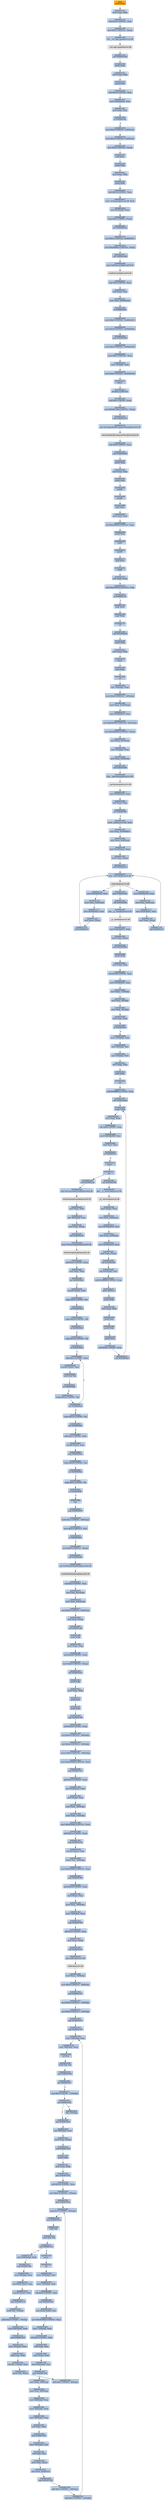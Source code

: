digraph G {
node[shape=rectangle,style=filled,fillcolor=lightsteelblue,color=lightsteelblue]
bgcolor="transparent"
a0x00401140pushl_ebp[label="start\npushl %ebp",color="lightgrey",fillcolor="orange"];
a0x00401141movl_esp_ebp[label="0x00401141\nmovl %esp, %ebp"];
a0x00401143subl_0x18UINT8_esp[label="0x00401143\nsubl $0x18<UINT8>, %esp"];
a0x00401146movl_0x2UINT32_esp_[label="0x00401146\nmovl $0x2<UINT32>, (%esp)"];
a0x0040114dcall___set_app_type_msvcrt_dll[label="0x0040114d\ncall __set_app_type@msvcrt.dll"];
a__set_app_type_msvcrt_dll[label="__set_app_type@msvcrt.dll",color="lightgrey",fillcolor="lightgrey"];
a0x00401153call_0x00401020[label="0x00401153\ncall 0x00401020"];
a0x00401020pushl_ebp[label="0x00401020\npushl %ebp"];
a0x00401021movl_esp_ebp[label="0x00401021\nmovl %esp, %ebp"];
a0x00401023pushl_ebx[label="0x00401023\npushl %ebx"];
a0x00401024subl_0x34UINT8_esp[label="0x00401024\nsubl $0x34<UINT8>, %esp"];
a0x00401027movl_0x0040d6e8_eax[label="0x00401027\nmovl 0x0040d6e8, %eax"];
a0x0040102ctestl_eax_eax[label="0x0040102c\ntestl %eax, %eax"];
a0x0040102eje_0x0040104c[label="0x0040102e\nje 0x0040104c"];
a0x00401030movl_0x0UINT32_0x8esp_[label="0x00401030\nmovl $0x0<UINT32>, 0x8(%esp)"];
a0x00401038movl_0x2UINT32_0x4esp_[label="0x00401038\nmovl $0x2<UINT32>, 0x4(%esp)"];
a0x00401040movl_0x0UINT32_esp_[label="0x00401040\nmovl $0x0<UINT32>, (%esp)"];
a0x00401047call_eax[label="0x00401047\ncall %eax"];
a0x004024e0pushl_ebp[label="0x004024e0\npushl %ebp"];
a0x004024e1movl_esp_ebp[label="0x004024e1\nmovl %esp, %ebp"];
a0x004024e3pushl_ebx[label="0x004024e3\npushl %ebx"];
a0x004024e4subl_0x14UINT8_esp[label="0x004024e4\nsubl $0x14<UINT8>, %esp"];
a0x004024e7movl__winmajor_msvcrt_dll_edx[label="0x004024e7\nmovl _winmajor@msvcrt.dll, %edx"];
a0x004024edmovl_0xcebp__eax[label="0x004024ed\nmovl 0xc(%ebp), %eax"];
a0x004024f0cmpl_0x3UINT8_edx_[label="0x004024f0\ncmpl $0x3<UINT8>, (%edx)"];
a0x004024f3jbe_0x00402526[label="0x004024f3\njbe 0x00402526"];
a0x00402526movl_0x1UINT32_0x0040e07c[label="0x00402526\nmovl $0x1<UINT32>, 0x0040e07c"];
a0x00402530movl_0x40d6acUINT32_esp_[label="0x00402530\nmovl $0x40d6ac<UINT32>, (%esp)"];
a0x00402537call_0x00402e98[label="0x00402537\ncall 0x00402e98"];
a0x00402e98jmp_LoadLibraryA_kernel32_dll[label="0x00402e98\njmp LoadLibraryA@kernel32.dll"];
LoadLibraryA_kernel32_dll[label="LoadLibraryA@kernel32.dll",color="lightgrey",fillcolor="lightgrey"];
a0x0040253csubl_0x4UINT8_esp[label="0x0040253c\nsubl $0x4<UINT8>, %esp"];
a0x0040253ftestl_eax_eax[label="0x0040253f\ntestl %eax, %eax"];
a0x00402541movl_eax_0x0040e020[label="0x00402541\nmovl %eax, 0x0040e020"];
a0x00402546je_0x00402646[label="0x00402546\nje 0x00402646"];
a0x00402646movl_0x0UINT32_0x0040e05c[label="0x00402646\nmovl $0x0<UINT32>, 0x0040e05c"];
a0x00402650movl_0x0UINT32_0x0040e06c[label="0x00402650\nmovl $0x0<UINT32>, 0x0040e06c"];
a0x0040265ajmp_0x004025f6[label="0x0040265a\njmp 0x004025f6"];
a0x004025f6movl_0x0UINT32_0x0040e020[label="0x004025f6\nmovl $0x0<UINT32>, 0x0040e020"];
a0x00402600movl_0x1UINT32_eax[label="0x00402600\nmovl $0x1<UINT32>, %eax"];
a0x00402605movl__4ebp__ebx[label="0x00402605\nmovl -4(%ebp), %ebx"];
a0x00402608movl_0x0UINT32_0x0040e034[label="0x00402608\nmovl $0x0<UINT32>, 0x0040e034"];
a0x00402612leave_[label="0x00402612\nleave "];
a0x00402613ret_0xcUINT16[label="0x00402613\nret $0xc<UINT16>"];
a0x00401049subl_0xcUINT8_esp[label="0x00401049\nsubl $0xc<UINT8>, %esp"];
a0x0040104cmovl_0x401180UINT32_esp_[label="0x0040104c\nmovl $0x401180<UINT32>, (%esp)"];
a0x00401053call_0x00402e70[label="0x00401053\ncall 0x00402e70"];
a0x00402e70jmp_SetUnhandledExceptionFilter_kernel32_dll[label="0x00402e70\njmp SetUnhandledExceptionFilter@kernel32.dll"];
SetUnhandledExceptionFilter_kernel32_dll[label="SetUnhandledExceptionFilter@kernel32.dll",color="lightgrey",fillcolor="lightgrey"];
a0x00401058subl_0x4UINT8_esp[label="0x00401058\nsubl $0x4<UINT8>, %esp"];
a0x0040105bcall_0x00402660[label="0x0040105b\ncall 0x00402660"];
a0x00402660pushl_ebp[label="0x00402660\npushl %ebp"];
a0x00402661movl_esp_ebp[label="0x00402661\nmovl %esp, %ebp"];
a0x00402663pushl_ebx[label="0x00402663\npushl %ebx"];
a0x00402664pushfl_[label="0x00402664\npushfl "];
a0x00402665pushfl_[label="0x00402665\npushfl "];
a0x00402666popl_eax[label="0x00402666\npopl %eax"];
a0x00402667movl_eax_edx[label="0x00402667\nmovl %eax, %edx"];
a0x00402669xorl_0x200000UINT32_eax[label="0x00402669\nxorl $0x200000<UINT32>, %eax"];
a0x0040266epushl_eax[label="0x0040266e\npushl %eax"];
a0x0040266fpopfl_[label="0x0040266f\npopfl "];
a0x00402670pushfl_[label="0x00402670\npushfl "];
a0x00402671popl_eax[label="0x00402671\npopl %eax"];
a0x00402672popfl_[label="0x00402672\npopfl "];
a0x00402673xorl_edx_eax[label="0x00402673\nxorl %edx, %eax"];
a0x00402675testl_0x200000UINT32_eax[label="0x00402675\ntestl $0x200000<UINT32>, %eax"];
a0x0040267aje_0x00402723[label="0x0040267a\nje 0x00402723"];
a0x00402723popl_ebx[label="0x00402723\npopl %ebx"];
a0x00402724popl_ebp[label="0x00402724\npopl %ebp"];
a0x00402725ret[label="0x00402725\nret"];
a0x00401060call_0x00402bd0[label="0x00401060\ncall 0x00402bd0"];
a0x00402bd0pushl_ebp[label="0x00402bd0\npushl %ebp"];
a0x00402bd1movl_esp_ebp[label="0x00402bd1\nmovl %esp, %ebp"];
a0x00402bd3fninit_[label="0x00402bd3\nfninit "];
a0x00402bd5popl_ebp[label="0x00402bd5\npopl %ebp"];
a0x00402bd6ret[label="0x00402bd6\nret"];
a0x00401065leal__16ebp__eax[label="0x00401065\nleal -16(%ebp), %eax"];
a0x00401068movl_0x0UINT32__16ebp_[label="0x00401068\nmovl $0x0<UINT32>, -16(%ebp)"];
a0x0040106fmovl_eax_0x10esp_[label="0x0040106f\nmovl %eax, 0x10(%esp)"];
a0x00401073movl_0x0040d670_eax[label="0x00401073\nmovl 0x0040d670, %eax"];
a0x00401078movl_0x40e004UINT32_0x4esp_[label="0x00401078\nmovl $0x40e004<UINT32>, 0x4(%esp)"];
a0x00401080movl_0x40e000UINT32_esp_[label="0x00401080\nmovl $0x40e000<UINT32>, (%esp)"];
a0x00401087movl_eax_0xcesp_[label="0x00401087\nmovl %eax, 0xc(%esp)"];
a0x0040108bleal__12ebp__eax[label="0x0040108b\nleal -12(%ebp), %eax"];
a0x0040108emovl_eax_0x8esp_[label="0x0040108e\nmovl %eax, 0x8(%esp)"];
a0x00401092call_0x00402df0[label="0x00401092\ncall 0x00402df0"];
a0x00402df0jmp___getmainargs_msvcrt_dll[label="0x00402df0\njmp __getmainargs@msvcrt.dll"];
a__getmainargs_msvcrt_dll[label="__getmainargs@msvcrt.dll",color="lightgrey",fillcolor="lightgrey"];
a0x00401097movl_0x0040e024_eax[label="0x00401097\nmovl 0x0040e024, %eax"];
a0x0040109ctestl_eax_eax[label="0x0040109c\ntestl %eax, %eax"];
a0x0040109ejne_0x004010f0[label="0x0040109e\njne 0x004010f0"];
a0x004010f0movl__iob_msvcrt_dll_ebx[label="0x004010f0\nmovl _iob@msvcrt.dll, %ebx"];
a0x004010f6movl_eax_0x0040d674[label="0x004010f6\nmovl %eax, 0x0040d674"];
a0x004010fbmovl_eax_0x4esp_[label="0x004010fb\nmovl %eax, 0x4(%esp)"];
a0x004010ffmovl_0x10ebx__eax[label="0x004010ff\nmovl 0x10(%ebx), %eax"];
a0x00401102movl_eax_esp_[label="0x00401102\nmovl %eax, (%esp)"];
a0x00401105call_0x00402e10[label="0x00401105\ncall 0x00402e10"];
a0x00402e10jmp__setmode_msvcrt_dll[label="0x00402e10\njmp _setmode@msvcrt.dll"];
a_setmode_msvcrt_dll[label="_setmode@msvcrt.dll",color="lightgrey",fillcolor="lightgrey"];
a0x0040110amovl_0x0040e024_eax[label="0x0040110a\nmovl 0x0040e024, %eax"];
a0x0040110fmovl_eax_0x4esp_[label="0x0040110f\nmovl %eax, 0x4(%esp)"];
a0x00401113movl_0x30ebx__eax[label="0x00401113\nmovl 0x30(%ebx), %eax"];
a0x00401116movl_eax_esp_[label="0x00401116\nmovl %eax, (%esp)"];
a0x00401119call_0x00402e10[label="0x00401119\ncall 0x00402e10"];
a0x0040111emovl_0x0040e024_eax[label="0x0040111e\nmovl 0x0040e024, %eax"];
a0x00401123movl_eax_0x4esp_[label="0x00401123\nmovl %eax, 0x4(%esp)"];
a0x00401127movl_0x50ebx__eax[label="0x00401127\nmovl 0x50(%ebx), %eax"];
a0x0040112amovl_eax_esp_[label="0x0040112a\nmovl %eax, (%esp)"];
a0x0040112dcall_0x00402e10[label="0x0040112d\ncall 0x00402e10"];
a0x00401132jmp_0x004010a0[label="0x00401132\njmp 0x004010a0"];
a0x004010a0call_0x00402df8[label="0x004010a0\ncall 0x00402df8"];
a0x00402df8jmp___p__fmode_msvcrt_dll[label="0x00402df8\njmp __p__fmode@msvcrt.dll"];
a__p__fmode_msvcrt_dll[label="__p__fmode@msvcrt.dll",color="lightgrey",fillcolor="lightgrey"];
a0x004010a5movl_0x0040d674_edx[label="0x004010a5\nmovl 0x0040d674, %edx"];
a0x004010abmovl_edx_eax_[label="0x004010ab\nmovl %edx, (%eax)"];
a0x004010adcall_0x00402880[label="0x004010ad\ncall 0x00402880"];
a0x00402880pushl_ebp[label="0x00402880\npushl %ebp"];
a0x00402881movl_esp_ebp[label="0x00402881\nmovl %esp, %ebp"];
a0x00402883subl_0x38UINT8_esp[label="0x00402883\nsubl $0x38<UINT8>, %esp"];
a0x00402886movl_0x0040e02c_eax[label="0x00402886\nmovl 0x0040e02c, %eax"];
a0x0040288bmovl_ebx__12ebp_[label="0x0040288b\nmovl %ebx, -12(%ebp)"];
a0x0040288emovl_esi__8ebp_[label="0x0040288e\nmovl %esi, -8(%ebp)"];
a0x00402891movl_edi__4ebp_[label="0x00402891\nmovl %edi, -4(%ebp)"];
a0x00402894testl_eax_eax[label="0x00402894\ntestl %eax, %eax"];
a0x00402896je_0x004028a5[label="0x00402896\nje 0x004028a5"];
a0x00402898movl__12ebp__ebx[label="0x00402898\nmovl -12(%ebp), %ebx"];
a0x0040289bmovl__8ebp__esi[label="0x0040289b\nmovl -8(%ebp), %esi"];
a0x0040289emovl__4ebp__edi[label="0x0040289e\nmovl -4(%ebp), %edi"];
a0x004028a1movl_ebp_esp[label="0x004028a1\nmovl %ebp, %esp"];
a0x004028a3popl_ebp[label="0x004028a3\npopl %ebp"];
a0x004028a4ret[label="0x004028a4\nret"];
a0x004010b2andl_0xfffffff0UINT8_esp[label="0x004010b2\nandl $0xfffffff0<UINT8>, %esp"];
a0x004010b5call_0x00402ab0[label="0x004010b5\ncall 0x00402ab0"];
a0x00402ab0pushl_ebp[label="0x00402ab0\npushl %ebp"];
a0x00402ab1movl_esp_ebp[label="0x00402ab1\nmovl %esp, %ebp"];
a0x00402ab3subl_0x8UINT8_esp[label="0x00402ab3\nsubl $0x8<UINT8>, %esp"];
a0x00402ab6movl_0x0040e030_ecx[label="0x00402ab6\nmovl 0x0040e030, %ecx"];
a0x00402abctestl_ecx_ecx[label="0x00402abc\ntestl %ecx, %ecx"];
a0x00402abeje_0x00402ac2[label="0x00402abe\nje 0x00402ac2"];
a0x00402ac0leave_[label="0x00402ac0\nleave "];
a0x00402ac1ret[label="0x00402ac1\nret"];
a0x004010bacall_0x00402e00[label="0x004010ba\ncall 0x00402e00"];
a0x00402e00jmp___p__environ_msvcrt_dll[label="0x00402e00\njmp __p__environ@msvcrt.dll"];
a__p__environ_msvcrt_dll[label="__p__environ@msvcrt.dll",color="lightgrey",fillcolor="lightgrey"];
a0x004010bfmovl_eax__eax[label="0x004010bf\nmovl (%eax), %eax"];
a0x004010c1movl_eax_0x8esp_[label="0x004010c1\nmovl %eax, 0x8(%esp)"];
a0x004010c5movl_0x0040e004_eax[label="0x004010c5\nmovl 0x0040e004, %eax"];
a0x004010camovl_eax_0x4esp_[label="0x004010ca\nmovl %eax, 0x4(%esp)"];
a0x004010cemovl_0x0040e000_eax[label="0x004010ce\nmovl 0x0040e000, %eax"];
a0x004010d3movl_eax_esp_[label="0x004010d3\nmovl %eax, (%esp)"];
a0x004010d6call_0x00402ad0[label="0x004010d6\ncall 0x00402ad0"];
a0x00402ad0leal_0x4esp__ecx[label="0x00402ad0\nleal 0x4(%esp), %ecx"];
a0x00402ad4andl_0xfffffff0UINT8_esp[label="0x00402ad4\nandl $0xfffffff0<UINT8>, %esp"];
a0x00402ad7pushl__4ecx_[label="0x00402ad7\npushl -4(%ecx)"];
a0x00402adapushl_ebp[label="0x00402ada\npushl %ebp"];
a0x00402adbmovl_esp_ebp[label="0x00402adb\nmovl %esp, %ebp"];
a0x00402addpushl_esi[label="0x00402add\npushl %esi"];
a0x00402adepushl_ebx[label="0x00402ade\npushl %ebx"];
a0x00402adfpushl_ecx[label="0x00402adf\npushl %ecx"];
a0x00402ae0subl_0x6cUINT8_esp[label="0x00402ae0\nsubl $0x6c<UINT8>, %esp"];
a0x00402ae3call_0x00402ab0[label="0x00402ae3\ncall 0x00402ab0"];
a0x00402ae8call_0x00402ee0[label="0x00402ae8\ncall 0x00402ee0"];
a0x00402ee0jmp_GetCommandLineA_kernel32_dll[label="0x00402ee0\njmp GetCommandLineA@kernel32.dll"];
GetCommandLineA_kernel32_dll[label="GetCommandLineA@kernel32.dll",color="lightgrey",fillcolor="lightgrey"];
a0x00402aedmovl_eax_ebx[label="0x00402aed\nmovl %eax, %ebx"];
a0x00402aefleal__92ebp__eax[label="0x00402aef\nleal -92(%ebp), %eax"];
a0x00402af2movl_eax_esp_[label="0x00402af2\nmovl %eax, (%esp)"];
a0x00402af5call_0x00402ee8[label="0x00402af5\ncall 0x00402ee8"];
a0x00402ee8jmp_GetStartupInfoA_kernel32_dll[label="0x00402ee8\njmp GetStartupInfoA@kernel32.dll"];
GetStartupInfoA_kernel32_dll[label="GetStartupInfoA@kernel32.dll",color="lightgrey",fillcolor="lightgrey"];
a0x00402afasubl_0x4UINT8_esp[label="0x00402afa\nsubl $0x4<UINT8>, %esp"];
a0x00402afdtestl_ebx_ebx[label="0x00402afd\ntestl %ebx, %ebx"];
a0x00402affjne_0x00402b06[label="0x00402aff\njne 0x00402b06"];
a0x00402b06movzbl_ebx__edx[label="0x00402b06\nmovzbl (%ebx), %edx"];
a0x00402b09cmpb_0x9UINT8_dl[label="0x00402b09\ncmpb $0x9<UINT8>, %dl"];
a0x00402b0cje_0x00402b03[label="0x00402b0c\nje 0x00402b03"];
a0x00402b0ecmpb_0x20UINT8_dl[label="0x00402b0e\ncmpb $0x20<UINT8>, %dl"];
a0x00402b11je_0x00402b03[label="0x00402b11\nje 0x00402b03"];
a0x00402b13cmpb_0x22UINT8_dl[label="0x00402b13\ncmpb $0x22<UINT8>, %dl"];
a0x00402b16je_0x00402ba0[label="0x00402b16\nje 0x00402ba0"];
a0x00402ba0addl_0x1UINT8_ebx[label="0x00402ba0\naddl $0x1<UINT8>, %ebx"];
a0x00402ba3movzbl_ebx__eax[label="0x00402ba3\nmovzbl (%ebx), %eax"];
a0x00402ba6testb_al_al[label="0x00402ba6\ntestb %al, %al"];
a0x00402ba8je_0x00402bae[label="0x00402ba8\nje 0x00402bae"];
a0x00402baacmpb_0x22UINT8_al[label="0x00402baa\ncmpb $0x22<UINT8>, %al"];
a0x00402bacjne_0x00402ba0[label="0x00402bac\njne 0x00402ba0"];
a0x00402baecmpb_0x22UINT8_al[label="0x00402bae\ncmpb $0x22<UINT8>, %al"];
a0x00402bb0jne_0x00402b44[label="0x00402bb0\njne 0x00402b44"];
a0x00402bb2addl_0x1UINT8_ebx[label="0x00402bb2\naddl $0x1<UINT8>, %ebx"];
a0x00402bb5movzbl_ebx__eax[label="0x00402bb5\nmovzbl (%ebx), %eax"];
a0x00402bb8jmp_0x00402b44[label="0x00402bb8\njmp 0x00402b44"];
a0x00402b44cmpb_0x20UINT8_al[label="0x00402b44\ncmpb $0x20<UINT8>, %al"];
a0x00402b46jne_0x00402bba[label="0x00402b46\njne 0x00402bba"];
a0x00402bbacmpb_0x9UINT8_al[label="0x00402bba\ncmpb $0x9<UINT8>, %al"];
a0x00402bbcje_0x00402b48[label="0x00402bbc\nje 0x00402b48"];
a0x00402bbenop_[label="0x00402bbe\nnop "];
a0x00402bc0jmp_0x00402b56[label="0x00402bc0\njmp 0x00402b56"];
a0x00402b56testb_0x1UINT8__48ebp_[label="0x00402b56\ntestb $0x1<UINT8>, -48(%ebp)"];
a0x00402b5amovl_0xaUINT32_esi[label="0x00402b5a\nmovl $0xa<UINT32>, %esi"];
a0x00402b5fje_0x00402b65[label="0x00402b5f\nje 0x00402b65"];
a0x00402b65movl_0x0UINT32_esp_[label="0x00402b65\nmovl $0x0<UINT32>, (%esp)"];
a0x00402b6ccall_0x00402e80[label="0x00402b6c\ncall 0x00402e80"];
a0x00402e80jmp_GetModuleHandleA_kernel32_dll[label="0x00402e80\njmp GetModuleHandleA@kernel32.dll"];
GetModuleHandleA_kernel32_dll[label="GetModuleHandleA@kernel32.dll",color="lightgrey",fillcolor="lightgrey"];
a0x00402b71subl_0x4UINT8_esp[label="0x00402b71\nsubl $0x4<UINT8>, %esp"];
a0x00402b74movl_esi_0xcesp_[label="0x00402b74\nmovl %esi, 0xc(%esp)"];
a0x00402b78movl_ebx_0x8esp_[label="0x00402b78\nmovl %ebx, 0x8(%esp)"];
a0x00402b7cmovl_0x0UINT32_0x4esp_[label="0x00402b7c\nmovl $0x0<UINT32>, 0x4(%esp)"];
a0x00402b84movl_eax_esp_[label="0x00402b84\nmovl %eax, (%esp)"];
a0x00402b87call_0x004013f8[label="0x00402b87\ncall 0x004013f8"];
a0x004013f8pushl_ebp[label="0x004013f8\npushl %ebp"];
a0x004013f9movl_esp_ebp[label="0x004013f9\nmovl %esp, %ebp"];
a0x004013fbsubl_0x28UINT8_esp[label="0x004013fb\nsubl $0x28<UINT8>, %esp"];
a0x004013femovl_0x0UINT32_esp_[label="0x004013fe\nmovl $0x0<UINT32>, (%esp)"];
a0x00401405call_0x004014cb[label="0x00401405\ncall 0x004014cb"];
a0x004014cbpushl_ebp[label="0x004014cb\npushl %ebp"];
a0x004014ccmovl_esp_ebp[label="0x004014cc\nmovl %esp, %ebp"];
a0x004014cepushl_esi[label="0x004014ce\npushl %esi"];
a0x004014cfpushl_ebx[label="0x004014cf\npushl %ebx"];
a0x004014d0jmp_0x004013d6[label="0x004014d0\njmp 0x004013d6"];
a0x004013d6subl_0x50UINT8_esp[label="0x004013d6\nsubl $0x50<UINT8>, %esp"];
a0x004013d9movl_0x0UINT32__48ebp_[label="0x004013d9\nmovl $0x0<UINT32>, -48(%ebp)"];
a0x004013e0movl_0x0UINT32__44ebp_[label="0x004013e0\nmovl $0x0<UINT32>, -44(%ebp)"];
a0x004013e7movw_0x0UINT16__38ebp_[label="0x004013e7\nmovw $0x0<UINT16>, -38(%ebp)"];
a0x004013edmovl_0x403060UINT32_eax[label="0x004013ed\nmovl $0x403060<UINT32>, %eax"];
a0x004013f2jmp_0x0040137d[label="0x004013f2\njmp 0x0040137d"];
a0x0040137daddl_0x10UINT8_eax[label="0x0040137d\naddl $0x10<UINT8>, %eax"];
a0x00401380movl_0x4eax__edx[label="0x00401380\nmovl 0x4(%eax), %edx"];
a0x00401383movl_eax__eax[label="0x00401383\nmovl (%eax), %eax"];
a0x00401385movl_eax__48ebp_[label="0x00401385\nmovl %eax, -48(%ebp)"];
a0x00401388movl_edx__44ebp_[label="0x00401388\nmovl %edx, -44(%ebp)"];
a0x0040138bmovl_0x403060UINT32_eax[label="0x0040138b\nmovl $0x403060<UINT32>, %eax"];
a0x00401390addl_0x1eUINT8_eax[label="0x00401390\naddl $0x1e<UINT8>, %eax"];
a0x00401393jmp_0x0040143d[label="0x00401393\njmp 0x0040143d"];
a0x0040143dmovzwl_eax__eax[label="0x0040143d\nmovzwl (%eax), %eax"];
a0x00401440movw_ax__38ebp_[label="0x00401440\nmovw %ax, -38(%ebp)"];
a0x00401444movl_0x403060UINT32_eax[label="0x00401444\nmovl $0x403060<UINT32>, %eax"];
a0x00401449jmp_0x00401398[label="0x00401449\njmp 0x00401398"];
a0x00401398addl_0x18UINT8_eax[label="0x00401398\naddl $0x18<UINT8>, %eax"];
a0x0040139bmovl_eax__eax[label="0x0040139b\nmovl (%eax), %eax"];
a0x0040139dmovl_eax__36ebp_[label="0x0040139d\nmovl %eax, -36(%ebp)"];
a0x004013a0movl__36ebp__eax[label="0x004013a0\nmovl -36(%ebp), %eax"];
a0x004013a3jmp_0x00401540[label="0x004013a3\njmp 0x00401540"];
a0x00401540shll_0x3UINT8_eax[label="0x00401540\nshll $0x3<UINT8>, %eax"];
a0x00401543movl_eax_esp_[label="0x00401543\nmovl %eax, (%esp)"];
a0x00401546call_0x00402e20[label="0x00401546\ncall 0x00402e20"];
a0x00402e20jmp_malloc_msvcrt_dll[label="0x00402e20\njmp malloc@msvcrt.dll"];
malloc_msvcrt_dll[label="malloc@msvcrt.dll",color="lightgrey",fillcolor="lightgrey"];
a0x0040154bmovl_eax__32ebp_[label="0x0040154b\nmovl %eax, -32(%ebp)"];
a0x0040154emovl_0x0UINT32__28ebp_[label="0x0040154e\nmovl $0x0<UINT32>, -28(%ebp)"];
a0x00401555jmp_0x00401557[label="0x00401555\njmp 0x00401557"];
a0x00401557movl_0x0UINT32__16ebp_[label="0x00401557\nmovl $0x0<UINT32>, -16(%ebp)"];
a0x0040155emovl_0x0UINT32__12ebp_[label="0x0040155e\nmovl $0x0<UINT32>, -12(%ebp)"];
a0x00401565jmp_0x00401412[label="0x00401565\njmp 0x00401412"];
a0x00401412jmp_0x00401530[label="0x00401412\njmp 0x00401530"];
a0x00401530movl__16ebp__eax[label="0x00401530\nmovl -16(%ebp), %eax"];
a0x00401533cmpl__36ebp__eax[label="0x00401533\ncmpl -36(%ebp), %eax"];
a0x00401536setl_al[label="0x00401536\nsetl %al"];
a0x00401539testb_al_al[label="0x00401539\ntestb %al, %al"];
a0x0040153bjmp_0x0040149e[label="0x0040153b\njmp 0x0040149e"];
a0x0040149ejne_0x00401417[label="0x0040149e\njne 0x00401417"];
a0x00401417cmpl_0x2UINT8__12ebp_[label="0x00401417\ncmpl $0x2<UINT8>, -12(%ebp)"];
a0x0040141bjne_0x00401420[label="0x0040141b\njne 0x00401420"];
a0x00401420jmp_0x004014e9[label="0x00401420\njmp 0x004014e9"];
a0x004014e9leal__48ebp__eax[label="0x004014e9\nleal -48(%ebp), %eax"];
a0x004014ecmovl_eax_esp_[label="0x004014ec\nmovl %eax, (%esp)"];
a0x004014efcall_0x00401340[label="0x004014ef\ncall 0x00401340"];
a0x00401340pushl_ebp[label="0x00401340\npushl %ebp"];
a0x00401341movl_esp_ebp[label="0x00401341\nmovl %esp, %ebp"];
a0x00401343jmp_0x00401502[label="0x00401343\njmp 0x00401502"];
a0x00401502subl_0x10UINT8_esp[label="0x00401502\nsubl $0x10<UINT8>, %esp"];
a0x00401505movl_0x0UINT32__8ebp_[label="0x00401505\nmovl $0x0<UINT32>, -8(%ebp)"];
a0x0040150cjmp_0x00401434[label="0x0040150c\njmp 0x00401434"];
a0x00401434cmpl_0x7UINT8__8ebp_[label="0x00401434\ncmpl $0x7<UINT8>, -8(%ebp)"];
a0x00401438jmp_0x004014c2[label="0x00401438\njmp 0x004014c2"];
a0x004014c2setle_al[label="0x004014c2\nsetle %al"];
a0x004014c5testb_al_al[label="0x004014c5\ntestb %al, %al"];
a0x004014c7jne_0x00401511[label="0x004014c7\njne 0x00401511"];
a0x00401511movl_0x8ebp__edx[label="0x00401511\nmovl 0x8(%ebp), %edx"];
a0x00401514jmp_0x004013be[label="0x00401514\njmp 0x004013be"];
a0x004013bemovl__8ebp__eax[label="0x004013be\nmovl -8(%ebp), %eax"];
a0x004013c1leal_edxeax__eax[label="0x004013c1\nleal (%edx,%eax), %eax"];
a0x004013c4movzbl_eax__eax[label="0x004013c4\nmovzbl (%eax), %eax"];
a0x004013c7jmp_0x00401519[label="0x004013c7\njmp 0x00401519"];
a0x00401519movb_al__1ebp_[label="0x00401519\nmovb %al, -1(%ebp)"];
a0x0040151caddb_0x4UINT8__1ebp_[label="0x0040151c\naddb $0x4<UINT8>, -1(%ebp)"];
a0x00401520movl_0x8ebp__edx[label="0x00401520\nmovl 0x8(%ebp), %edx"];
a0x00401523jmp_0x00401425[label="0x00401523\njmp 0x00401425"];
a0x00401425movl__8ebp__eax[label="0x00401425\nmovl -8(%ebp), %eax"];
a0x00401428addl_eax_edx[label="0x00401428\naddl %eax, %edx"];
a0x0040142amovzbl__1ebp__eax[label="0x0040142a\nmovzbl -1(%ebp), %eax"];
a0x0040142emovb_al_edx_[label="0x0040142e\nmovb %al, (%edx)"];
a0x00401430addl_0x1UINT8__8ebp_[label="0x00401430\naddl $0x1<UINT8>, -8(%ebp)"];
a0x004014c9leave_[label="0x004014c9\nleave "];
a0x004014caret[label="0x004014ca\nret"];
a0x004014f4movl__32ebp__eax[label="0x004014f4\nmovl -32(%ebp), %eax"];
a0x004014f7movl__16ebp__edx[label="0x004014f7\nmovl -16(%ebp), %edx"];
a0x004014fashll_0x3UINT8_edx[label="0x004014fa\nshll $0x3<UINT8>, %edx"];
a0x004014fdjmp_0x0040145d[label="0x004014fd\njmp 0x0040145d"];
a0x0040145dleal_eaxedx__ecx[label="0x0040145d\nleal (%eax,%edx), %ecx"];
a0x00401460movl_0x403060UINT32_eax[label="0x00401460\nmovl $0x403060<UINT32>, %eax"];
a0x00401465movl__12ebp__edx[label="0x00401465\nmovl -12(%ebp), %edx"];
a0x00401468shll_0x3UINT8_edx[label="0x00401468\nshll $0x3<UINT8>, %edx"];
a0x0040146baddl_edx_eax[label="0x0040146b\naddl %edx, %eax"];
a0x0040146dmovl_eax__ebx[label="0x0040146d\nmovl (%eax), %ebx"];
a0x0040146fmovl_0x4eax__esi[label="0x0040146f\nmovl 0x4(%eax), %esi"];
a0x00401472jmp_0x004013a8[label="0x00401472\njmp 0x004013a8"];
a0x004013a8movl_ebx__64ebp_[label="0x004013a8\nmovl %ebx, -64(%ebp)"];
a0x004013abmovl_esi__60ebp_[label="0x004013ab\nmovl %esi, -60(%ebp)"];
a0x004013aemovl__48ebp__eax[label="0x004013ae\nmovl -48(%ebp), %eax"];
a0x004013b1movl__44ebp__edx[label="0x004013b1\nmovl -44(%ebp), %edx"];
a0x004013b4movl__64ebp__ebx[label="0x004013b4\nmovl -64(%ebp), %ebx"];
a0x004013b7xorl_eax_ebx[label="0x004013b7\nxorl %eax, %ebx"];
a0x004013b9jmp_0x0040144e[label="0x004013b9\njmp 0x0040144e"];
a0x0040144emovl__60ebp__esi[label="0x0040144e\nmovl -60(%ebp), %esi"];
a0x00401451xorl_edx_esi[label="0x00401451\nxorl %edx, %esi"];
a0x00401453movl_ebx_ecx_[label="0x00401453\nmovl %ebx, (%ecx)"];
a0x00401455movl_esi_0x4ecx_[label="0x00401455\nmovl %esi, 0x4(%ecx)"];
a0x00401458jmp_0x00401528[label="0x00401458\njmp 0x00401528"];
a0x00401528addl_0x1UINT8__16ebp_[label="0x00401528\naddl $0x1<UINT8>, -16(%ebp)"];
a0x0040152caddl_0x1UINT8__12ebp_[label="0x0040152c\naddl $0x1<UINT8>, -12(%ebp)"];
a0x0040141dshll__12ebp_[label="0x0040141d\nshll -12(%ebp)"];
a0x00401140pushl_ebp -> a0x00401141movl_esp_ebp [color="#000000"];
a0x00401141movl_esp_ebp -> a0x00401143subl_0x18UINT8_esp [color="#000000"];
a0x00401143subl_0x18UINT8_esp -> a0x00401146movl_0x2UINT32_esp_ [color="#000000"];
a0x00401146movl_0x2UINT32_esp_ -> a0x0040114dcall___set_app_type_msvcrt_dll [color="#000000"];
a0x0040114dcall___set_app_type_msvcrt_dll -> a__set_app_type_msvcrt_dll [color="#000000"];
a__set_app_type_msvcrt_dll -> a0x00401153call_0x00401020 [color="#000000"];
a0x00401153call_0x00401020 -> a0x00401020pushl_ebp [color="#000000"];
a0x00401020pushl_ebp -> a0x00401021movl_esp_ebp [color="#000000"];
a0x00401021movl_esp_ebp -> a0x00401023pushl_ebx [color="#000000"];
a0x00401023pushl_ebx -> a0x00401024subl_0x34UINT8_esp [color="#000000"];
a0x00401024subl_0x34UINT8_esp -> a0x00401027movl_0x0040d6e8_eax [color="#000000"];
a0x00401027movl_0x0040d6e8_eax -> a0x0040102ctestl_eax_eax [color="#000000"];
a0x0040102ctestl_eax_eax -> a0x0040102eje_0x0040104c [color="#000000"];
a0x0040102eje_0x0040104c -> a0x00401030movl_0x0UINT32_0x8esp_ [color="#000000",label="F"];
a0x00401030movl_0x0UINT32_0x8esp_ -> a0x00401038movl_0x2UINT32_0x4esp_ [color="#000000"];
a0x00401038movl_0x2UINT32_0x4esp_ -> a0x00401040movl_0x0UINT32_esp_ [color="#000000"];
a0x00401040movl_0x0UINT32_esp_ -> a0x00401047call_eax [color="#000000"];
a0x00401047call_eax -> a0x004024e0pushl_ebp [color="#000000"];
a0x004024e0pushl_ebp -> a0x004024e1movl_esp_ebp [color="#000000"];
a0x004024e1movl_esp_ebp -> a0x004024e3pushl_ebx [color="#000000"];
a0x004024e3pushl_ebx -> a0x004024e4subl_0x14UINT8_esp [color="#000000"];
a0x004024e4subl_0x14UINT8_esp -> a0x004024e7movl__winmajor_msvcrt_dll_edx [color="#000000"];
a0x004024e7movl__winmajor_msvcrt_dll_edx -> a0x004024edmovl_0xcebp__eax [color="#000000"];
a0x004024edmovl_0xcebp__eax -> a0x004024f0cmpl_0x3UINT8_edx_ [color="#000000"];
a0x004024f0cmpl_0x3UINT8_edx_ -> a0x004024f3jbe_0x00402526 [color="#000000"];
a0x004024f3jbe_0x00402526 -> a0x00402526movl_0x1UINT32_0x0040e07c [color="#000000",label="T"];
a0x00402526movl_0x1UINT32_0x0040e07c -> a0x00402530movl_0x40d6acUINT32_esp_ [color="#000000"];
a0x00402530movl_0x40d6acUINT32_esp_ -> a0x00402537call_0x00402e98 [color="#000000"];
a0x00402537call_0x00402e98 -> a0x00402e98jmp_LoadLibraryA_kernel32_dll [color="#000000"];
a0x00402e98jmp_LoadLibraryA_kernel32_dll -> LoadLibraryA_kernel32_dll [color="#000000"];
LoadLibraryA_kernel32_dll -> a0x0040253csubl_0x4UINT8_esp [color="#000000"];
a0x0040253csubl_0x4UINT8_esp -> a0x0040253ftestl_eax_eax [color="#000000"];
a0x0040253ftestl_eax_eax -> a0x00402541movl_eax_0x0040e020 [color="#000000"];
a0x00402541movl_eax_0x0040e020 -> a0x00402546je_0x00402646 [color="#000000"];
a0x00402546je_0x00402646 -> a0x00402646movl_0x0UINT32_0x0040e05c [color="#000000",label="T"];
a0x00402646movl_0x0UINT32_0x0040e05c -> a0x00402650movl_0x0UINT32_0x0040e06c [color="#000000"];
a0x00402650movl_0x0UINT32_0x0040e06c -> a0x0040265ajmp_0x004025f6 [color="#000000"];
a0x0040265ajmp_0x004025f6 -> a0x004025f6movl_0x0UINT32_0x0040e020 [color="#000000"];
a0x004025f6movl_0x0UINT32_0x0040e020 -> a0x00402600movl_0x1UINT32_eax [color="#000000"];
a0x00402600movl_0x1UINT32_eax -> a0x00402605movl__4ebp__ebx [color="#000000"];
a0x00402605movl__4ebp__ebx -> a0x00402608movl_0x0UINT32_0x0040e034 [color="#000000"];
a0x00402608movl_0x0UINT32_0x0040e034 -> a0x00402612leave_ [color="#000000"];
a0x00402612leave_ -> a0x00402613ret_0xcUINT16 [color="#000000"];
a0x00402613ret_0xcUINT16 -> a0x00401049subl_0xcUINT8_esp [color="#000000"];
a0x00401049subl_0xcUINT8_esp -> a0x0040104cmovl_0x401180UINT32_esp_ [color="#000000"];
a0x0040104cmovl_0x401180UINT32_esp_ -> a0x00401053call_0x00402e70 [color="#000000"];
a0x00401053call_0x00402e70 -> a0x00402e70jmp_SetUnhandledExceptionFilter_kernel32_dll [color="#000000"];
a0x00402e70jmp_SetUnhandledExceptionFilter_kernel32_dll -> SetUnhandledExceptionFilter_kernel32_dll [color="#000000"];
SetUnhandledExceptionFilter_kernel32_dll -> a0x00401058subl_0x4UINT8_esp [color="#000000"];
a0x00401058subl_0x4UINT8_esp -> a0x0040105bcall_0x00402660 [color="#000000"];
a0x0040105bcall_0x00402660 -> a0x00402660pushl_ebp [color="#000000"];
a0x00402660pushl_ebp -> a0x00402661movl_esp_ebp [color="#000000"];
a0x00402661movl_esp_ebp -> a0x00402663pushl_ebx [color="#000000"];
a0x00402663pushl_ebx -> a0x00402664pushfl_ [color="#000000"];
a0x00402664pushfl_ -> a0x00402665pushfl_ [color="#000000"];
a0x00402665pushfl_ -> a0x00402666popl_eax [color="#000000"];
a0x00402666popl_eax -> a0x00402667movl_eax_edx [color="#000000"];
a0x00402667movl_eax_edx -> a0x00402669xorl_0x200000UINT32_eax [color="#000000"];
a0x00402669xorl_0x200000UINT32_eax -> a0x0040266epushl_eax [color="#000000"];
a0x0040266epushl_eax -> a0x0040266fpopfl_ [color="#000000"];
a0x0040266fpopfl_ -> a0x00402670pushfl_ [color="#000000"];
a0x00402670pushfl_ -> a0x00402671popl_eax [color="#000000"];
a0x00402671popl_eax -> a0x00402672popfl_ [color="#000000"];
a0x00402672popfl_ -> a0x00402673xorl_edx_eax [color="#000000"];
a0x00402673xorl_edx_eax -> a0x00402675testl_0x200000UINT32_eax [color="#000000"];
a0x00402675testl_0x200000UINT32_eax -> a0x0040267aje_0x00402723 [color="#000000"];
a0x0040267aje_0x00402723 -> a0x00402723popl_ebx [color="#000000",label="T"];
a0x00402723popl_ebx -> a0x00402724popl_ebp [color="#000000"];
a0x00402724popl_ebp -> a0x00402725ret [color="#000000"];
a0x00402725ret -> a0x00401060call_0x00402bd0 [color="#000000"];
a0x00401060call_0x00402bd0 -> a0x00402bd0pushl_ebp [color="#000000"];
a0x00402bd0pushl_ebp -> a0x00402bd1movl_esp_ebp [color="#000000"];
a0x00402bd1movl_esp_ebp -> a0x00402bd3fninit_ [color="#000000"];
a0x00402bd3fninit_ -> a0x00402bd5popl_ebp [color="#000000"];
a0x00402bd5popl_ebp -> a0x00402bd6ret [color="#000000"];
a0x00402bd6ret -> a0x00401065leal__16ebp__eax [color="#000000"];
a0x00401065leal__16ebp__eax -> a0x00401068movl_0x0UINT32__16ebp_ [color="#000000"];
a0x00401068movl_0x0UINT32__16ebp_ -> a0x0040106fmovl_eax_0x10esp_ [color="#000000"];
a0x0040106fmovl_eax_0x10esp_ -> a0x00401073movl_0x0040d670_eax [color="#000000"];
a0x00401073movl_0x0040d670_eax -> a0x00401078movl_0x40e004UINT32_0x4esp_ [color="#000000"];
a0x00401078movl_0x40e004UINT32_0x4esp_ -> a0x00401080movl_0x40e000UINT32_esp_ [color="#000000"];
a0x00401080movl_0x40e000UINT32_esp_ -> a0x00401087movl_eax_0xcesp_ [color="#000000"];
a0x00401087movl_eax_0xcesp_ -> a0x0040108bleal__12ebp__eax [color="#000000"];
a0x0040108bleal__12ebp__eax -> a0x0040108emovl_eax_0x8esp_ [color="#000000"];
a0x0040108emovl_eax_0x8esp_ -> a0x00401092call_0x00402df0 [color="#000000"];
a0x00401092call_0x00402df0 -> a0x00402df0jmp___getmainargs_msvcrt_dll [color="#000000"];
a0x00402df0jmp___getmainargs_msvcrt_dll -> a__getmainargs_msvcrt_dll [color="#000000"];
a__getmainargs_msvcrt_dll -> a0x00401097movl_0x0040e024_eax [color="#000000"];
a0x00401097movl_0x0040e024_eax -> a0x0040109ctestl_eax_eax [color="#000000"];
a0x0040109ctestl_eax_eax -> a0x0040109ejne_0x004010f0 [color="#000000"];
a0x0040109ejne_0x004010f0 -> a0x004010f0movl__iob_msvcrt_dll_ebx [color="#000000",label="T"];
a0x004010f0movl__iob_msvcrt_dll_ebx -> a0x004010f6movl_eax_0x0040d674 [color="#000000"];
a0x004010f6movl_eax_0x0040d674 -> a0x004010fbmovl_eax_0x4esp_ [color="#000000"];
a0x004010fbmovl_eax_0x4esp_ -> a0x004010ffmovl_0x10ebx__eax [color="#000000"];
a0x004010ffmovl_0x10ebx__eax -> a0x00401102movl_eax_esp_ [color="#000000"];
a0x00401102movl_eax_esp_ -> a0x00401105call_0x00402e10 [color="#000000"];
a0x00401105call_0x00402e10 -> a0x00402e10jmp__setmode_msvcrt_dll [color="#000000"];
a0x00402e10jmp__setmode_msvcrt_dll -> a_setmode_msvcrt_dll [color="#000000"];
a_setmode_msvcrt_dll -> a0x0040110amovl_0x0040e024_eax [color="#000000"];
a0x0040110amovl_0x0040e024_eax -> a0x0040110fmovl_eax_0x4esp_ [color="#000000"];
a0x0040110fmovl_eax_0x4esp_ -> a0x00401113movl_0x30ebx__eax [color="#000000"];
a0x00401113movl_0x30ebx__eax -> a0x00401116movl_eax_esp_ [color="#000000"];
a0x00401116movl_eax_esp_ -> a0x00401119call_0x00402e10 [color="#000000"];
a0x00401119call_0x00402e10 -> a0x00402e10jmp__setmode_msvcrt_dll [color="#000000"];
a_setmode_msvcrt_dll -> a0x0040111emovl_0x0040e024_eax [color="#000000"];
a0x0040111emovl_0x0040e024_eax -> a0x00401123movl_eax_0x4esp_ [color="#000000"];
a0x00401123movl_eax_0x4esp_ -> a0x00401127movl_0x50ebx__eax [color="#000000"];
a0x00401127movl_0x50ebx__eax -> a0x0040112amovl_eax_esp_ [color="#000000"];
a0x0040112amovl_eax_esp_ -> a0x0040112dcall_0x00402e10 [color="#000000"];
a0x0040112dcall_0x00402e10 -> a0x00402e10jmp__setmode_msvcrt_dll [color="#000000"];
a_setmode_msvcrt_dll -> a0x00401132jmp_0x004010a0 [color="#000000"];
a0x00401132jmp_0x004010a0 -> a0x004010a0call_0x00402df8 [color="#000000"];
a0x004010a0call_0x00402df8 -> a0x00402df8jmp___p__fmode_msvcrt_dll [color="#000000"];
a0x00402df8jmp___p__fmode_msvcrt_dll -> a__p__fmode_msvcrt_dll [color="#000000"];
a__p__fmode_msvcrt_dll -> a0x004010a5movl_0x0040d674_edx [color="#000000"];
a0x004010a5movl_0x0040d674_edx -> a0x004010abmovl_edx_eax_ [color="#000000"];
a0x004010abmovl_edx_eax_ -> a0x004010adcall_0x00402880 [color="#000000"];
a0x004010adcall_0x00402880 -> a0x00402880pushl_ebp [color="#000000"];
a0x00402880pushl_ebp -> a0x00402881movl_esp_ebp [color="#000000"];
a0x00402881movl_esp_ebp -> a0x00402883subl_0x38UINT8_esp [color="#000000"];
a0x00402883subl_0x38UINT8_esp -> a0x00402886movl_0x0040e02c_eax [color="#000000"];
a0x00402886movl_0x0040e02c_eax -> a0x0040288bmovl_ebx__12ebp_ [color="#000000"];
a0x0040288bmovl_ebx__12ebp_ -> a0x0040288emovl_esi__8ebp_ [color="#000000"];
a0x0040288emovl_esi__8ebp_ -> a0x00402891movl_edi__4ebp_ [color="#000000"];
a0x00402891movl_edi__4ebp_ -> a0x00402894testl_eax_eax [color="#000000"];
a0x00402894testl_eax_eax -> a0x00402896je_0x004028a5 [color="#000000"];
a0x00402896je_0x004028a5 -> a0x00402898movl__12ebp__ebx [color="#000000",label="F"];
a0x00402898movl__12ebp__ebx -> a0x0040289bmovl__8ebp__esi [color="#000000"];
a0x0040289bmovl__8ebp__esi -> a0x0040289emovl__4ebp__edi [color="#000000"];
a0x0040289emovl__4ebp__edi -> a0x004028a1movl_ebp_esp [color="#000000"];
a0x004028a1movl_ebp_esp -> a0x004028a3popl_ebp [color="#000000"];
a0x004028a3popl_ebp -> a0x004028a4ret [color="#000000"];
a0x004028a4ret -> a0x004010b2andl_0xfffffff0UINT8_esp [color="#000000"];
a0x004010b2andl_0xfffffff0UINT8_esp -> a0x004010b5call_0x00402ab0 [color="#000000"];
a0x004010b5call_0x00402ab0 -> a0x00402ab0pushl_ebp [color="#000000"];
a0x00402ab0pushl_ebp -> a0x00402ab1movl_esp_ebp [color="#000000"];
a0x00402ab1movl_esp_ebp -> a0x00402ab3subl_0x8UINT8_esp [color="#000000"];
a0x00402ab3subl_0x8UINT8_esp -> a0x00402ab6movl_0x0040e030_ecx [color="#000000"];
a0x00402ab6movl_0x0040e030_ecx -> a0x00402abctestl_ecx_ecx [color="#000000"];
a0x00402abctestl_ecx_ecx -> a0x00402abeje_0x00402ac2 [color="#000000"];
a0x00402abeje_0x00402ac2 -> a0x00402ac0leave_ [color="#000000",label="F"];
a0x00402ac0leave_ -> a0x00402ac1ret [color="#000000"];
a0x00402ac1ret -> a0x004010bacall_0x00402e00 [color="#000000"];
a0x004010bacall_0x00402e00 -> a0x00402e00jmp___p__environ_msvcrt_dll [color="#000000"];
a0x00402e00jmp___p__environ_msvcrt_dll -> a__p__environ_msvcrt_dll [color="#000000"];
a__p__environ_msvcrt_dll -> a0x004010bfmovl_eax__eax [color="#000000"];
a0x004010bfmovl_eax__eax -> a0x004010c1movl_eax_0x8esp_ [color="#000000"];
a0x004010c1movl_eax_0x8esp_ -> a0x004010c5movl_0x0040e004_eax [color="#000000"];
a0x004010c5movl_0x0040e004_eax -> a0x004010camovl_eax_0x4esp_ [color="#000000"];
a0x004010camovl_eax_0x4esp_ -> a0x004010cemovl_0x0040e000_eax [color="#000000"];
a0x004010cemovl_0x0040e000_eax -> a0x004010d3movl_eax_esp_ [color="#000000"];
a0x004010d3movl_eax_esp_ -> a0x004010d6call_0x00402ad0 [color="#000000"];
a0x004010d6call_0x00402ad0 -> a0x00402ad0leal_0x4esp__ecx [color="#000000"];
a0x00402ad0leal_0x4esp__ecx -> a0x00402ad4andl_0xfffffff0UINT8_esp [color="#000000"];
a0x00402ad4andl_0xfffffff0UINT8_esp -> a0x00402ad7pushl__4ecx_ [color="#000000"];
a0x00402ad7pushl__4ecx_ -> a0x00402adapushl_ebp [color="#000000"];
a0x00402adapushl_ebp -> a0x00402adbmovl_esp_ebp [color="#000000"];
a0x00402adbmovl_esp_ebp -> a0x00402addpushl_esi [color="#000000"];
a0x00402addpushl_esi -> a0x00402adepushl_ebx [color="#000000"];
a0x00402adepushl_ebx -> a0x00402adfpushl_ecx [color="#000000"];
a0x00402adfpushl_ecx -> a0x00402ae0subl_0x6cUINT8_esp [color="#000000"];
a0x00402ae0subl_0x6cUINT8_esp -> a0x00402ae3call_0x00402ab0 [color="#000000"];
a0x00402ae3call_0x00402ab0 -> a0x00402ab0pushl_ebp [color="#000000"];
a0x00402ac1ret -> a0x00402ae8call_0x00402ee0 [color="#000000"];
a0x00402ae8call_0x00402ee0 -> a0x00402ee0jmp_GetCommandLineA_kernel32_dll [color="#000000"];
a0x00402ee0jmp_GetCommandLineA_kernel32_dll -> GetCommandLineA_kernel32_dll [color="#000000"];
GetCommandLineA_kernel32_dll -> a0x00402aedmovl_eax_ebx [color="#000000"];
a0x00402aedmovl_eax_ebx -> a0x00402aefleal__92ebp__eax [color="#000000"];
a0x00402aefleal__92ebp__eax -> a0x00402af2movl_eax_esp_ [color="#000000"];
a0x00402af2movl_eax_esp_ -> a0x00402af5call_0x00402ee8 [color="#000000"];
a0x00402af5call_0x00402ee8 -> a0x00402ee8jmp_GetStartupInfoA_kernel32_dll [color="#000000"];
a0x00402ee8jmp_GetStartupInfoA_kernel32_dll -> GetStartupInfoA_kernel32_dll [color="#000000"];
GetStartupInfoA_kernel32_dll -> a0x00402afasubl_0x4UINT8_esp [color="#000000"];
a0x00402afasubl_0x4UINT8_esp -> a0x00402afdtestl_ebx_ebx [color="#000000"];
a0x00402afdtestl_ebx_ebx -> a0x00402affjne_0x00402b06 [color="#000000"];
a0x00402affjne_0x00402b06 -> a0x00402b06movzbl_ebx__edx [color="#000000",label="T"];
a0x00402b06movzbl_ebx__edx -> a0x00402b09cmpb_0x9UINT8_dl [color="#000000"];
a0x00402b09cmpb_0x9UINT8_dl -> a0x00402b0cje_0x00402b03 [color="#000000"];
a0x00402b0cje_0x00402b03 -> a0x00402b0ecmpb_0x20UINT8_dl [color="#000000",label="F"];
a0x00402b0ecmpb_0x20UINT8_dl -> a0x00402b11je_0x00402b03 [color="#000000"];
a0x00402b11je_0x00402b03 -> a0x00402b13cmpb_0x22UINT8_dl [color="#000000",label="F"];
a0x00402b13cmpb_0x22UINT8_dl -> a0x00402b16je_0x00402ba0 [color="#000000"];
a0x00402b16je_0x00402ba0 -> a0x00402ba0addl_0x1UINT8_ebx [color="#000000",label="T"];
a0x00402ba0addl_0x1UINT8_ebx -> a0x00402ba3movzbl_ebx__eax [color="#000000"];
a0x00402ba3movzbl_ebx__eax -> a0x00402ba6testb_al_al [color="#000000"];
a0x00402ba6testb_al_al -> a0x00402ba8je_0x00402bae [color="#000000"];
a0x00402ba8je_0x00402bae -> a0x00402baacmpb_0x22UINT8_al [color="#000000",label="F"];
a0x00402baacmpb_0x22UINT8_al -> a0x00402bacjne_0x00402ba0 [color="#000000"];
a0x00402bacjne_0x00402ba0 -> a0x00402ba0addl_0x1UINT8_ebx [color="#000000",label="T"];
a0x00402bacjne_0x00402ba0 -> a0x00402baecmpb_0x22UINT8_al [color="#000000",label="F"];
a0x00402baecmpb_0x22UINT8_al -> a0x00402bb0jne_0x00402b44 [color="#000000"];
a0x00402bb0jne_0x00402b44 -> a0x00402bb2addl_0x1UINT8_ebx [color="#000000",label="F"];
a0x00402bb2addl_0x1UINT8_ebx -> a0x00402bb5movzbl_ebx__eax [color="#000000"];
a0x00402bb5movzbl_ebx__eax -> a0x00402bb8jmp_0x00402b44 [color="#000000"];
a0x00402bb8jmp_0x00402b44 -> a0x00402b44cmpb_0x20UINT8_al [color="#000000"];
a0x00402b44cmpb_0x20UINT8_al -> a0x00402b46jne_0x00402bba [color="#000000"];
a0x00402b46jne_0x00402bba -> a0x00402bbacmpb_0x9UINT8_al [color="#000000",label="T"];
a0x00402bbacmpb_0x9UINT8_al -> a0x00402bbcje_0x00402b48 [color="#000000"];
a0x00402bbcje_0x00402b48 -> a0x00402bbenop_ [color="#000000",label="F"];
a0x00402bbenop_ -> a0x00402bc0jmp_0x00402b56 [color="#000000"];
a0x00402bc0jmp_0x00402b56 -> a0x00402b56testb_0x1UINT8__48ebp_ [color="#000000"];
a0x00402b56testb_0x1UINT8__48ebp_ -> a0x00402b5amovl_0xaUINT32_esi [color="#000000"];
a0x00402b5amovl_0xaUINT32_esi -> a0x00402b5fje_0x00402b65 [color="#000000"];
a0x00402b5fje_0x00402b65 -> a0x00402b65movl_0x0UINT32_esp_ [color="#000000",label="T"];
a0x00402b65movl_0x0UINT32_esp_ -> a0x00402b6ccall_0x00402e80 [color="#000000"];
a0x00402b6ccall_0x00402e80 -> a0x00402e80jmp_GetModuleHandleA_kernel32_dll [color="#000000"];
a0x00402e80jmp_GetModuleHandleA_kernel32_dll -> GetModuleHandleA_kernel32_dll [color="#000000"];
GetModuleHandleA_kernel32_dll -> a0x00402b71subl_0x4UINT8_esp [color="#000000"];
a0x00402b71subl_0x4UINT8_esp -> a0x00402b74movl_esi_0xcesp_ [color="#000000"];
a0x00402b74movl_esi_0xcesp_ -> a0x00402b78movl_ebx_0x8esp_ [color="#000000"];
a0x00402b78movl_ebx_0x8esp_ -> a0x00402b7cmovl_0x0UINT32_0x4esp_ [color="#000000"];
a0x00402b7cmovl_0x0UINT32_0x4esp_ -> a0x00402b84movl_eax_esp_ [color="#000000"];
a0x00402b84movl_eax_esp_ -> a0x00402b87call_0x004013f8 [color="#000000"];
a0x00402b87call_0x004013f8 -> a0x004013f8pushl_ebp [color="#000000"];
a0x004013f8pushl_ebp -> a0x004013f9movl_esp_ebp [color="#000000"];
a0x004013f9movl_esp_ebp -> a0x004013fbsubl_0x28UINT8_esp [color="#000000"];
a0x004013fbsubl_0x28UINT8_esp -> a0x004013femovl_0x0UINT32_esp_ [color="#000000"];
a0x004013femovl_0x0UINT32_esp_ -> a0x00401405call_0x004014cb [color="#000000"];
a0x00401405call_0x004014cb -> a0x004014cbpushl_ebp [color="#000000"];
a0x004014cbpushl_ebp -> a0x004014ccmovl_esp_ebp [color="#000000"];
a0x004014ccmovl_esp_ebp -> a0x004014cepushl_esi [color="#000000"];
a0x004014cepushl_esi -> a0x004014cfpushl_ebx [color="#000000"];
a0x004014cfpushl_ebx -> a0x004014d0jmp_0x004013d6 [color="#000000"];
a0x004014d0jmp_0x004013d6 -> a0x004013d6subl_0x50UINT8_esp [color="#000000"];
a0x004013d6subl_0x50UINT8_esp -> a0x004013d9movl_0x0UINT32__48ebp_ [color="#000000"];
a0x004013d9movl_0x0UINT32__48ebp_ -> a0x004013e0movl_0x0UINT32__44ebp_ [color="#000000"];
a0x004013e0movl_0x0UINT32__44ebp_ -> a0x004013e7movw_0x0UINT16__38ebp_ [color="#000000"];
a0x004013e7movw_0x0UINT16__38ebp_ -> a0x004013edmovl_0x403060UINT32_eax [color="#000000"];
a0x004013edmovl_0x403060UINT32_eax -> a0x004013f2jmp_0x0040137d [color="#000000"];
a0x004013f2jmp_0x0040137d -> a0x0040137daddl_0x10UINT8_eax [color="#000000"];
a0x0040137daddl_0x10UINT8_eax -> a0x00401380movl_0x4eax__edx [color="#000000"];
a0x00401380movl_0x4eax__edx -> a0x00401383movl_eax__eax [color="#000000"];
a0x00401383movl_eax__eax -> a0x00401385movl_eax__48ebp_ [color="#000000"];
a0x00401385movl_eax__48ebp_ -> a0x00401388movl_edx__44ebp_ [color="#000000"];
a0x00401388movl_edx__44ebp_ -> a0x0040138bmovl_0x403060UINT32_eax [color="#000000"];
a0x0040138bmovl_0x403060UINT32_eax -> a0x00401390addl_0x1eUINT8_eax [color="#000000"];
a0x00401390addl_0x1eUINT8_eax -> a0x00401393jmp_0x0040143d [color="#000000"];
a0x00401393jmp_0x0040143d -> a0x0040143dmovzwl_eax__eax [color="#000000"];
a0x0040143dmovzwl_eax__eax -> a0x00401440movw_ax__38ebp_ [color="#000000"];
a0x00401440movw_ax__38ebp_ -> a0x00401444movl_0x403060UINT32_eax [color="#000000"];
a0x00401444movl_0x403060UINT32_eax -> a0x00401449jmp_0x00401398 [color="#000000"];
a0x00401449jmp_0x00401398 -> a0x00401398addl_0x18UINT8_eax [color="#000000"];
a0x00401398addl_0x18UINT8_eax -> a0x0040139bmovl_eax__eax [color="#000000"];
a0x0040139bmovl_eax__eax -> a0x0040139dmovl_eax__36ebp_ [color="#000000"];
a0x0040139dmovl_eax__36ebp_ -> a0x004013a0movl__36ebp__eax [color="#000000"];
a0x004013a0movl__36ebp__eax -> a0x004013a3jmp_0x00401540 [color="#000000"];
a0x004013a3jmp_0x00401540 -> a0x00401540shll_0x3UINT8_eax [color="#000000"];
a0x00401540shll_0x3UINT8_eax -> a0x00401543movl_eax_esp_ [color="#000000"];
a0x00401543movl_eax_esp_ -> a0x00401546call_0x00402e20 [color="#000000"];
a0x00401546call_0x00402e20 -> a0x00402e20jmp_malloc_msvcrt_dll [color="#000000"];
a0x00402e20jmp_malloc_msvcrt_dll -> malloc_msvcrt_dll [color="#000000"];
malloc_msvcrt_dll -> a0x0040154bmovl_eax__32ebp_ [color="#000000"];
a0x0040154bmovl_eax__32ebp_ -> a0x0040154emovl_0x0UINT32__28ebp_ [color="#000000"];
a0x0040154emovl_0x0UINT32__28ebp_ -> a0x00401555jmp_0x00401557 [color="#000000"];
a0x00401555jmp_0x00401557 -> a0x00401557movl_0x0UINT32__16ebp_ [color="#000000"];
a0x00401557movl_0x0UINT32__16ebp_ -> a0x0040155emovl_0x0UINT32__12ebp_ [color="#000000"];
a0x0040155emovl_0x0UINT32__12ebp_ -> a0x00401565jmp_0x00401412 [color="#000000"];
a0x00401565jmp_0x00401412 -> a0x00401412jmp_0x00401530 [color="#000000"];
a0x00401412jmp_0x00401530 -> a0x00401530movl__16ebp__eax [color="#000000"];
a0x00401530movl__16ebp__eax -> a0x00401533cmpl__36ebp__eax [color="#000000"];
a0x00401533cmpl__36ebp__eax -> a0x00401536setl_al [color="#000000"];
a0x00401536setl_al -> a0x00401539testb_al_al [color="#000000"];
a0x00401539testb_al_al -> a0x0040153bjmp_0x0040149e [color="#000000"];
a0x0040153bjmp_0x0040149e -> a0x0040149ejne_0x00401417 [color="#000000"];
a0x0040149ejne_0x00401417 -> a0x00401417cmpl_0x2UINT8__12ebp_ [color="#000000",label="T"];
a0x00401417cmpl_0x2UINT8__12ebp_ -> a0x0040141bjne_0x00401420 [color="#000000"];
a0x0040141bjne_0x00401420 -> a0x00401420jmp_0x004014e9 [color="#000000",label="T"];
a0x00401420jmp_0x004014e9 -> a0x004014e9leal__48ebp__eax [color="#000000"];
a0x004014e9leal__48ebp__eax -> a0x004014ecmovl_eax_esp_ [color="#000000"];
a0x004014ecmovl_eax_esp_ -> a0x004014efcall_0x00401340 [color="#000000"];
a0x004014efcall_0x00401340 -> a0x00401340pushl_ebp [color="#000000"];
a0x00401340pushl_ebp -> a0x00401341movl_esp_ebp [color="#000000"];
a0x00401341movl_esp_ebp -> a0x00401343jmp_0x00401502 [color="#000000"];
a0x00401343jmp_0x00401502 -> a0x00401502subl_0x10UINT8_esp [color="#000000"];
a0x00401502subl_0x10UINT8_esp -> a0x00401505movl_0x0UINT32__8ebp_ [color="#000000"];
a0x00401505movl_0x0UINT32__8ebp_ -> a0x0040150cjmp_0x00401434 [color="#000000"];
a0x0040150cjmp_0x00401434 -> a0x00401434cmpl_0x7UINT8__8ebp_ [color="#000000"];
a0x00401434cmpl_0x7UINT8__8ebp_ -> a0x00401438jmp_0x004014c2 [color="#000000"];
a0x00401438jmp_0x004014c2 -> a0x004014c2setle_al [color="#000000"];
a0x004014c2setle_al -> a0x004014c5testb_al_al [color="#000000"];
a0x004014c5testb_al_al -> a0x004014c7jne_0x00401511 [color="#000000"];
a0x004014c7jne_0x00401511 -> a0x00401511movl_0x8ebp__edx [color="#000000",label="T"];
a0x00401511movl_0x8ebp__edx -> a0x00401514jmp_0x004013be [color="#000000"];
a0x00401514jmp_0x004013be -> a0x004013bemovl__8ebp__eax [color="#000000"];
a0x004013bemovl__8ebp__eax -> a0x004013c1leal_edxeax__eax [color="#000000"];
a0x004013c1leal_edxeax__eax -> a0x004013c4movzbl_eax__eax [color="#000000"];
a0x004013c4movzbl_eax__eax -> a0x004013c7jmp_0x00401519 [color="#000000"];
a0x004013c7jmp_0x00401519 -> a0x00401519movb_al__1ebp_ [color="#000000"];
a0x00401519movb_al__1ebp_ -> a0x0040151caddb_0x4UINT8__1ebp_ [color="#000000"];
a0x0040151caddb_0x4UINT8__1ebp_ -> a0x00401520movl_0x8ebp__edx [color="#000000"];
a0x00401520movl_0x8ebp__edx -> a0x00401523jmp_0x00401425 [color="#000000"];
a0x00401523jmp_0x00401425 -> a0x00401425movl__8ebp__eax [color="#000000"];
a0x00401425movl__8ebp__eax -> a0x00401428addl_eax_edx [color="#000000"];
a0x00401428addl_eax_edx -> a0x0040142amovzbl__1ebp__eax [color="#000000"];
a0x0040142amovzbl__1ebp__eax -> a0x0040142emovb_al_edx_ [color="#000000"];
a0x0040142emovb_al_edx_ -> a0x00401430addl_0x1UINT8__8ebp_ [color="#000000"];
a0x00401430addl_0x1UINT8__8ebp_ -> a0x00401434cmpl_0x7UINT8__8ebp_ [color="#000000"];
a0x004014c7jne_0x00401511 -> a0x004014c9leave_ [color="#000000",label="F"];
a0x004014c9leave_ -> a0x004014caret [color="#000000"];
a0x004014caret -> a0x004014f4movl__32ebp__eax [color="#000000"];
a0x004014f4movl__32ebp__eax -> a0x004014f7movl__16ebp__edx [color="#000000"];
a0x004014f7movl__16ebp__edx -> a0x004014fashll_0x3UINT8_edx [color="#000000"];
a0x004014fashll_0x3UINT8_edx -> a0x004014fdjmp_0x0040145d [color="#000000"];
a0x004014fdjmp_0x0040145d -> a0x0040145dleal_eaxedx__ecx [color="#000000"];
a0x0040145dleal_eaxedx__ecx -> a0x00401460movl_0x403060UINT32_eax [color="#000000"];
a0x00401460movl_0x403060UINT32_eax -> a0x00401465movl__12ebp__edx [color="#000000"];
a0x00401465movl__12ebp__edx -> a0x00401468shll_0x3UINT8_edx [color="#000000"];
a0x00401468shll_0x3UINT8_edx -> a0x0040146baddl_edx_eax [color="#000000"];
a0x0040146baddl_edx_eax -> a0x0040146dmovl_eax__ebx [color="#000000"];
a0x0040146dmovl_eax__ebx -> a0x0040146fmovl_0x4eax__esi [color="#000000"];
a0x0040146fmovl_0x4eax__esi -> a0x00401472jmp_0x004013a8 [color="#000000"];
a0x00401472jmp_0x004013a8 -> a0x004013a8movl_ebx__64ebp_ [color="#000000"];
a0x004013a8movl_ebx__64ebp_ -> a0x004013abmovl_esi__60ebp_ [color="#000000"];
a0x004013abmovl_esi__60ebp_ -> a0x004013aemovl__48ebp__eax [color="#000000"];
a0x004013aemovl__48ebp__eax -> a0x004013b1movl__44ebp__edx [color="#000000"];
a0x004013b1movl__44ebp__edx -> a0x004013b4movl__64ebp__ebx [color="#000000"];
a0x004013b4movl__64ebp__ebx -> a0x004013b7xorl_eax_ebx [color="#000000"];
a0x004013b7xorl_eax_ebx -> a0x004013b9jmp_0x0040144e [color="#000000"];
a0x004013b9jmp_0x0040144e -> a0x0040144emovl__60ebp__esi [color="#000000"];
a0x0040144emovl__60ebp__esi -> a0x00401451xorl_edx_esi [color="#000000"];
a0x00401451xorl_edx_esi -> a0x00401453movl_ebx_ecx_ [color="#000000"];
a0x00401453movl_ebx_ecx_ -> a0x00401455movl_esi_0x4ecx_ [color="#000000"];
a0x00401455movl_esi_0x4ecx_ -> a0x00401458jmp_0x00401528 [color="#000000"];
a0x00401458jmp_0x00401528 -> a0x00401528addl_0x1UINT8__16ebp_ [color="#000000"];
a0x00401528addl_0x1UINT8__16ebp_ -> a0x0040152caddl_0x1UINT8__12ebp_ [color="#000000"];
a0x0040152caddl_0x1UINT8__12ebp_ -> a0x00401530movl__16ebp__eax [color="#000000"];
a0x0040141bjne_0x00401420 -> a0x0040141dshll__12ebp_ [color="#000000",label="F"];
a0x0040141dshll__12ebp_ -> a0x00401420jmp_0x004014e9 [color="#000000"];
}
